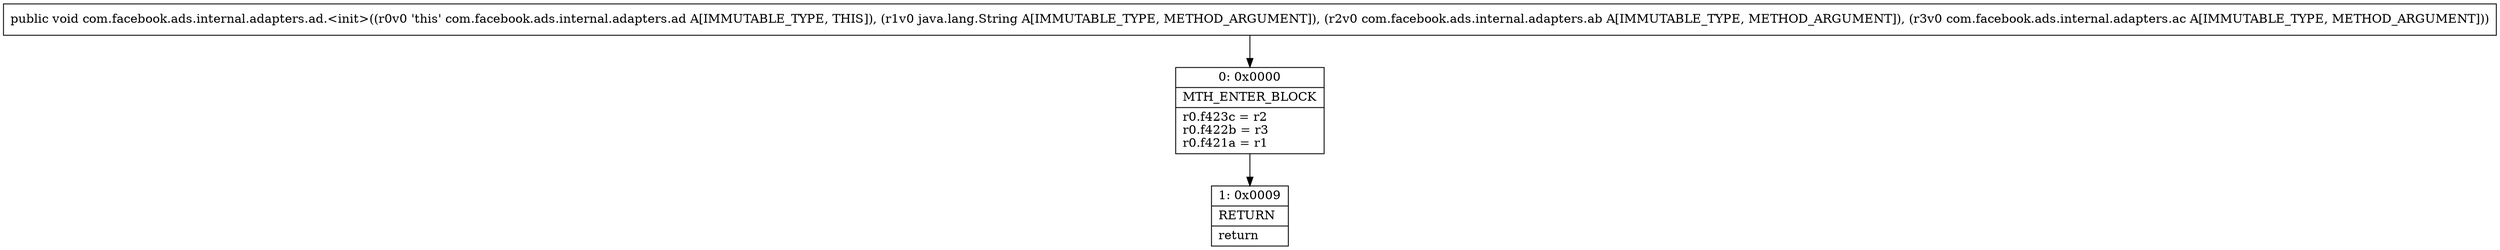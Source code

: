 digraph "CFG forcom.facebook.ads.internal.adapters.ad.\<init\>(Ljava\/lang\/String;Lcom\/facebook\/ads\/internal\/adapters\/ab;Lcom\/facebook\/ads\/internal\/adapters\/ac;)V" {
Node_0 [shape=record,label="{0\:\ 0x0000|MTH_ENTER_BLOCK\l|r0.f423c = r2\lr0.f422b = r3\lr0.f421a = r1\l}"];
Node_1 [shape=record,label="{1\:\ 0x0009|RETURN\l|return\l}"];
MethodNode[shape=record,label="{public void com.facebook.ads.internal.adapters.ad.\<init\>((r0v0 'this' com.facebook.ads.internal.adapters.ad A[IMMUTABLE_TYPE, THIS]), (r1v0 java.lang.String A[IMMUTABLE_TYPE, METHOD_ARGUMENT]), (r2v0 com.facebook.ads.internal.adapters.ab A[IMMUTABLE_TYPE, METHOD_ARGUMENT]), (r3v0 com.facebook.ads.internal.adapters.ac A[IMMUTABLE_TYPE, METHOD_ARGUMENT])) }"];
MethodNode -> Node_0;
Node_0 -> Node_1;
}

